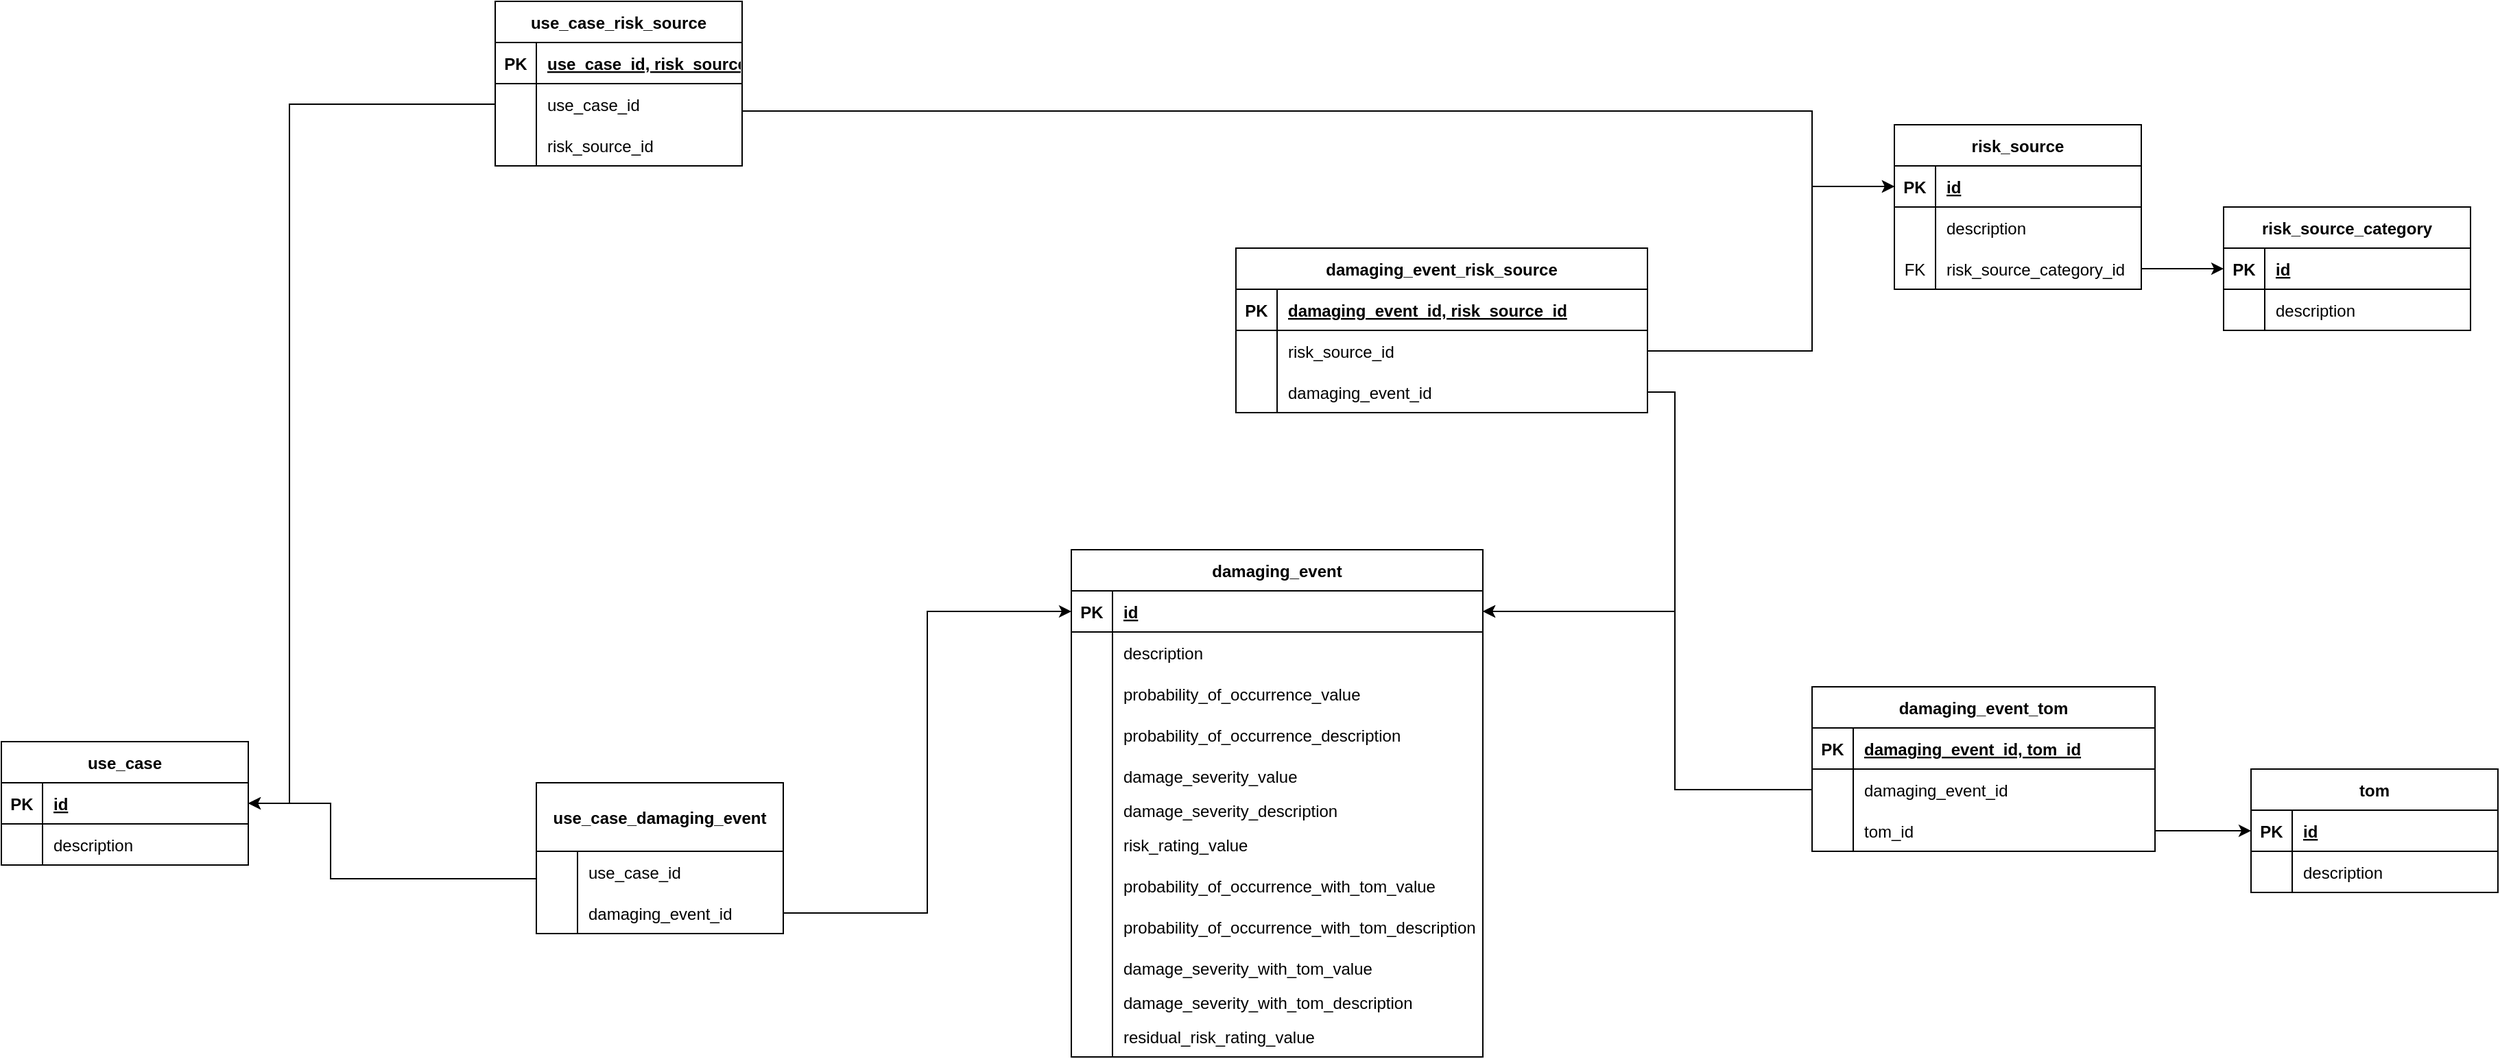 <mxfile version="20.7.4" type="device"><diagram id="23iRSUPoRavnBvh4doch" name="Page-1"><mxGraphModel dx="2074" dy="1124" grid="1" gridSize="10" guides="1" tooltips="1" connect="1" arrows="1" fold="1" page="1" pageScale="1" pageWidth="1654" pageHeight="1169" math="0" shadow="0"><root><mxCell id="0"/><mxCell id="1" parent="0"/><mxCell id="J4cOoq2kuvrJwFR5nwXc-1" value="risk_source_category" style="shape=table;startSize=30;container=1;collapsible=1;childLayout=tableLayout;fixedRows=1;rowLines=0;fontStyle=1;align=center;resizeLast=1;" parent="1" vertex="1"><mxGeometry x="1690" y="250" width="180" height="90" as="geometry"/></mxCell><mxCell id="J4cOoq2kuvrJwFR5nwXc-2" value="" style="shape=tableRow;horizontal=0;startSize=0;swimlaneHead=0;swimlaneBody=0;fillColor=none;collapsible=0;dropTarget=0;points=[[0,0.5],[1,0.5]];portConstraint=eastwest;top=0;left=0;right=0;bottom=1;" parent="J4cOoq2kuvrJwFR5nwXc-1" vertex="1"><mxGeometry y="30" width="180" height="30" as="geometry"/></mxCell><mxCell id="J4cOoq2kuvrJwFR5nwXc-3" value="PK" style="shape=partialRectangle;connectable=0;fillColor=none;top=0;left=0;bottom=0;right=0;fontStyle=1;overflow=hidden;" parent="J4cOoq2kuvrJwFR5nwXc-2" vertex="1"><mxGeometry width="30" height="30" as="geometry"><mxRectangle width="30" height="30" as="alternateBounds"/></mxGeometry></mxCell><mxCell id="J4cOoq2kuvrJwFR5nwXc-4" value="id" style="shape=partialRectangle;connectable=0;fillColor=none;top=0;left=0;bottom=0;right=0;align=left;spacingLeft=6;fontStyle=5;overflow=hidden;" parent="J4cOoq2kuvrJwFR5nwXc-2" vertex="1"><mxGeometry x="30" width="150" height="30" as="geometry"><mxRectangle width="150" height="30" as="alternateBounds"/></mxGeometry></mxCell><mxCell id="J4cOoq2kuvrJwFR5nwXc-5" value="" style="shape=tableRow;horizontal=0;startSize=0;swimlaneHead=0;swimlaneBody=0;fillColor=none;collapsible=0;dropTarget=0;points=[[0,0.5],[1,0.5]];portConstraint=eastwest;top=0;left=0;right=0;bottom=0;" parent="J4cOoq2kuvrJwFR5nwXc-1" vertex="1"><mxGeometry y="60" width="180" height="30" as="geometry"/></mxCell><mxCell id="J4cOoq2kuvrJwFR5nwXc-6" value="" style="shape=partialRectangle;connectable=0;fillColor=none;top=0;left=0;bottom=0;right=0;editable=1;overflow=hidden;" parent="J4cOoq2kuvrJwFR5nwXc-5" vertex="1"><mxGeometry width="30" height="30" as="geometry"><mxRectangle width="30" height="30" as="alternateBounds"/></mxGeometry></mxCell><mxCell id="J4cOoq2kuvrJwFR5nwXc-7" value="description" style="shape=partialRectangle;connectable=0;fillColor=none;top=0;left=0;bottom=0;right=0;align=left;spacingLeft=6;overflow=hidden;" parent="J4cOoq2kuvrJwFR5nwXc-5" vertex="1"><mxGeometry x="30" width="150" height="30" as="geometry"><mxRectangle width="150" height="30" as="alternateBounds"/></mxGeometry></mxCell><mxCell id="J4cOoq2kuvrJwFR5nwXc-14" value="risk_source" style="shape=table;startSize=30;container=1;collapsible=1;childLayout=tableLayout;fixedRows=1;rowLines=0;fontStyle=1;align=center;resizeLast=1;" parent="1" vertex="1"><mxGeometry x="1450" y="190" width="180" height="120" as="geometry"/></mxCell><mxCell id="J4cOoq2kuvrJwFR5nwXc-15" value="" style="shape=tableRow;horizontal=0;startSize=0;swimlaneHead=0;swimlaneBody=0;fillColor=none;collapsible=0;dropTarget=0;points=[[0,0.5],[1,0.5]];portConstraint=eastwest;top=0;left=0;right=0;bottom=1;" parent="J4cOoq2kuvrJwFR5nwXc-14" vertex="1"><mxGeometry y="30" width="180" height="30" as="geometry"/></mxCell><mxCell id="J4cOoq2kuvrJwFR5nwXc-16" value="PK" style="shape=partialRectangle;connectable=0;fillColor=none;top=0;left=0;bottom=0;right=0;fontStyle=1;overflow=hidden;" parent="J4cOoq2kuvrJwFR5nwXc-15" vertex="1"><mxGeometry width="30" height="30" as="geometry"><mxRectangle width="30" height="30" as="alternateBounds"/></mxGeometry></mxCell><mxCell id="J4cOoq2kuvrJwFR5nwXc-17" value="id" style="shape=partialRectangle;connectable=0;fillColor=none;top=0;left=0;bottom=0;right=0;align=left;spacingLeft=6;fontStyle=5;overflow=hidden;" parent="J4cOoq2kuvrJwFR5nwXc-15" vertex="1"><mxGeometry x="30" width="150" height="30" as="geometry"><mxRectangle width="150" height="30" as="alternateBounds"/></mxGeometry></mxCell><mxCell id="J4cOoq2kuvrJwFR5nwXc-18" value="" style="shape=tableRow;horizontal=0;startSize=0;swimlaneHead=0;swimlaneBody=0;fillColor=none;collapsible=0;dropTarget=0;points=[[0,0.5],[1,0.5]];portConstraint=eastwest;top=0;left=0;right=0;bottom=0;" parent="J4cOoq2kuvrJwFR5nwXc-14" vertex="1"><mxGeometry y="60" width="180" height="30" as="geometry"/></mxCell><mxCell id="J4cOoq2kuvrJwFR5nwXc-19" value="" style="shape=partialRectangle;connectable=0;fillColor=none;top=0;left=0;bottom=0;right=0;editable=1;overflow=hidden;" parent="J4cOoq2kuvrJwFR5nwXc-18" vertex="1"><mxGeometry width="30" height="30" as="geometry"><mxRectangle width="30" height="30" as="alternateBounds"/></mxGeometry></mxCell><mxCell id="J4cOoq2kuvrJwFR5nwXc-20" value="description" style="shape=partialRectangle;connectable=0;fillColor=none;top=0;left=0;bottom=0;right=0;align=left;spacingLeft=6;overflow=hidden;" parent="J4cOoq2kuvrJwFR5nwXc-18" vertex="1"><mxGeometry x="30" width="150" height="30" as="geometry"><mxRectangle width="150" height="30" as="alternateBounds"/></mxGeometry></mxCell><mxCell id="J4cOoq2kuvrJwFR5nwXc-21" value="" style="shape=tableRow;horizontal=0;startSize=0;swimlaneHead=0;swimlaneBody=0;fillColor=none;collapsible=0;dropTarget=0;points=[[0,0.5],[1,0.5]];portConstraint=eastwest;top=0;left=0;right=0;bottom=0;" parent="J4cOoq2kuvrJwFR5nwXc-14" vertex="1"><mxGeometry y="90" width="180" height="30" as="geometry"/></mxCell><mxCell id="J4cOoq2kuvrJwFR5nwXc-22" value="FK" style="shape=partialRectangle;connectable=0;fillColor=none;top=0;left=0;bottom=0;right=0;editable=1;overflow=hidden;" parent="J4cOoq2kuvrJwFR5nwXc-21" vertex="1"><mxGeometry width="30" height="30" as="geometry"><mxRectangle width="30" height="30" as="alternateBounds"/></mxGeometry></mxCell><mxCell id="J4cOoq2kuvrJwFR5nwXc-23" value="risk_source_category_id" style="shape=partialRectangle;connectable=0;fillColor=none;top=0;left=0;bottom=0;right=0;align=left;spacingLeft=6;overflow=hidden;" parent="J4cOoq2kuvrJwFR5nwXc-21" vertex="1"><mxGeometry x="30" width="150" height="30" as="geometry"><mxRectangle width="150" height="30" as="alternateBounds"/></mxGeometry></mxCell><mxCell id="J4cOoq2kuvrJwFR5nwXc-27" style="edgeStyle=orthogonalEdgeStyle;rounded=0;orthogonalLoop=1;jettySize=auto;html=1;exitX=1;exitY=0.5;exitDx=0;exitDy=0;entryX=0;entryY=0.5;entryDx=0;entryDy=0;" parent="1" source="J4cOoq2kuvrJwFR5nwXc-21" target="J4cOoq2kuvrJwFR5nwXc-1" edge="1"><mxGeometry relative="1" as="geometry"/></mxCell><mxCell id="J4cOoq2kuvrJwFR5nwXc-28" value="damaging_event" style="shape=table;startSize=30;container=1;collapsible=1;childLayout=tableLayout;fixedRows=1;rowLines=0;fontStyle=1;align=center;resizeLast=1;" parent="1" vertex="1"><mxGeometry x="850" y="500" width="300" height="370" as="geometry"/></mxCell><mxCell id="J4cOoq2kuvrJwFR5nwXc-29" value="" style="shape=tableRow;horizontal=0;startSize=0;swimlaneHead=0;swimlaneBody=0;fillColor=none;collapsible=0;dropTarget=0;points=[[0,0.5],[1,0.5]];portConstraint=eastwest;top=0;left=0;right=0;bottom=1;" parent="J4cOoq2kuvrJwFR5nwXc-28" vertex="1"><mxGeometry y="30" width="300" height="30" as="geometry"/></mxCell><mxCell id="J4cOoq2kuvrJwFR5nwXc-30" value="PK" style="shape=partialRectangle;connectable=0;fillColor=none;top=0;left=0;bottom=0;right=0;fontStyle=1;overflow=hidden;" parent="J4cOoq2kuvrJwFR5nwXc-29" vertex="1"><mxGeometry width="30" height="30" as="geometry"><mxRectangle width="30" height="30" as="alternateBounds"/></mxGeometry></mxCell><mxCell id="J4cOoq2kuvrJwFR5nwXc-31" value="id" style="shape=partialRectangle;connectable=0;fillColor=none;top=0;left=0;bottom=0;right=0;align=left;spacingLeft=6;fontStyle=5;overflow=hidden;" parent="J4cOoq2kuvrJwFR5nwXc-29" vertex="1"><mxGeometry x="30" width="270" height="30" as="geometry"><mxRectangle width="270" height="30" as="alternateBounds"/></mxGeometry></mxCell><mxCell id="J4cOoq2kuvrJwFR5nwXc-32" value="" style="shape=tableRow;horizontal=0;startSize=0;swimlaneHead=0;swimlaneBody=0;fillColor=none;collapsible=0;dropTarget=0;points=[[0,0.5],[1,0.5]];portConstraint=eastwest;top=0;left=0;right=0;bottom=0;" parent="J4cOoq2kuvrJwFR5nwXc-28" vertex="1"><mxGeometry y="60" width="300" height="30" as="geometry"/></mxCell><mxCell id="J4cOoq2kuvrJwFR5nwXc-33" value="" style="shape=partialRectangle;connectable=0;fillColor=none;top=0;left=0;bottom=0;right=0;editable=1;overflow=hidden;" parent="J4cOoq2kuvrJwFR5nwXc-32" vertex="1"><mxGeometry width="30" height="30" as="geometry"><mxRectangle width="30" height="30" as="alternateBounds"/></mxGeometry></mxCell><mxCell id="J4cOoq2kuvrJwFR5nwXc-34" value="description" style="shape=partialRectangle;connectable=0;fillColor=none;top=0;left=0;bottom=0;right=0;align=left;spacingLeft=6;overflow=hidden;" parent="J4cOoq2kuvrJwFR5nwXc-32" vertex="1"><mxGeometry x="30" width="270" height="30" as="geometry"><mxRectangle width="270" height="30" as="alternateBounds"/></mxGeometry></mxCell><mxCell id="J4cOoq2kuvrJwFR5nwXc-35" value="" style="shape=tableRow;horizontal=0;startSize=0;swimlaneHead=0;swimlaneBody=0;fillColor=none;collapsible=0;dropTarget=0;points=[[0,0.5],[1,0.5]];portConstraint=eastwest;top=0;left=0;right=0;bottom=0;" parent="J4cOoq2kuvrJwFR5nwXc-28" vertex="1"><mxGeometry y="90" width="300" height="30" as="geometry"/></mxCell><mxCell id="J4cOoq2kuvrJwFR5nwXc-36" value="" style="shape=partialRectangle;connectable=0;fillColor=none;top=0;left=0;bottom=0;right=0;editable=1;overflow=hidden;" parent="J4cOoq2kuvrJwFR5nwXc-35" vertex="1"><mxGeometry width="30" height="30" as="geometry"><mxRectangle width="30" height="30" as="alternateBounds"/></mxGeometry></mxCell><mxCell id="J4cOoq2kuvrJwFR5nwXc-37" value="probability_of_occurrence_value" style="shape=partialRectangle;connectable=0;fillColor=none;top=0;left=0;bottom=0;right=0;align=left;spacingLeft=6;overflow=hidden;" parent="J4cOoq2kuvrJwFR5nwXc-35" vertex="1"><mxGeometry x="30" width="270" height="30" as="geometry"><mxRectangle width="270" height="30" as="alternateBounds"/></mxGeometry></mxCell><mxCell id="J4cOoq2kuvrJwFR5nwXc-38" value="" style="shape=tableRow;horizontal=0;startSize=0;swimlaneHead=0;swimlaneBody=0;fillColor=none;collapsible=0;dropTarget=0;points=[[0,0.5],[1,0.5]];portConstraint=eastwest;top=0;left=0;right=0;bottom=0;" parent="J4cOoq2kuvrJwFR5nwXc-28" vertex="1"><mxGeometry y="120" width="300" height="30" as="geometry"/></mxCell><mxCell id="J4cOoq2kuvrJwFR5nwXc-39" value="" style="shape=partialRectangle;connectable=0;fillColor=none;top=0;left=0;bottom=0;right=0;editable=1;overflow=hidden;" parent="J4cOoq2kuvrJwFR5nwXc-38" vertex="1"><mxGeometry width="30" height="30" as="geometry"><mxRectangle width="30" height="30" as="alternateBounds"/></mxGeometry></mxCell><mxCell id="J4cOoq2kuvrJwFR5nwXc-40" value="probability_of_occurrence_description" style="shape=partialRectangle;connectable=0;fillColor=none;top=0;left=0;bottom=0;right=0;align=left;spacingLeft=6;overflow=hidden;" parent="J4cOoq2kuvrJwFR5nwXc-38" vertex="1"><mxGeometry x="30" width="270" height="30" as="geometry"><mxRectangle width="270" height="30" as="alternateBounds"/></mxGeometry></mxCell><mxCell id="J4cOoq2kuvrJwFR5nwXc-41" value="" style="shape=tableRow;horizontal=0;startSize=0;swimlaneHead=0;swimlaneBody=0;fillColor=none;collapsible=0;dropTarget=0;points=[[0,0.5],[1,0.5]];portConstraint=eastwest;top=0;left=0;right=0;bottom=0;" parent="J4cOoq2kuvrJwFR5nwXc-28" vertex="1"><mxGeometry y="150" width="300" height="30" as="geometry"/></mxCell><mxCell id="J4cOoq2kuvrJwFR5nwXc-42" value="" style="shape=partialRectangle;connectable=0;fillColor=none;top=0;left=0;bottom=0;right=0;editable=1;overflow=hidden;" parent="J4cOoq2kuvrJwFR5nwXc-41" vertex="1"><mxGeometry width="30" height="30" as="geometry"><mxRectangle width="30" height="30" as="alternateBounds"/></mxGeometry></mxCell><mxCell id="J4cOoq2kuvrJwFR5nwXc-43" value="damage_severity_value" style="shape=partialRectangle;connectable=0;fillColor=none;top=0;left=0;bottom=0;right=0;align=left;spacingLeft=6;overflow=hidden;" parent="J4cOoq2kuvrJwFR5nwXc-41" vertex="1"><mxGeometry x="30" width="270" height="30" as="geometry"><mxRectangle width="270" height="30" as="alternateBounds"/></mxGeometry></mxCell><mxCell id="J4cOoq2kuvrJwFR5nwXc-44" value="" style="shape=tableRow;horizontal=0;startSize=0;swimlaneHead=0;swimlaneBody=0;fillColor=none;collapsible=0;dropTarget=0;points=[[0,0.5],[1,0.5]];portConstraint=eastwest;top=0;left=0;right=0;bottom=0;" parent="J4cOoq2kuvrJwFR5nwXc-28" vertex="1"><mxGeometry y="180" width="300" height="20" as="geometry"/></mxCell><mxCell id="J4cOoq2kuvrJwFR5nwXc-45" value="" style="shape=partialRectangle;connectable=0;fillColor=none;top=0;left=0;bottom=0;right=0;editable=1;overflow=hidden;" parent="J4cOoq2kuvrJwFR5nwXc-44" vertex="1"><mxGeometry width="30" height="20" as="geometry"><mxRectangle width="30" height="20" as="alternateBounds"/></mxGeometry></mxCell><mxCell id="J4cOoq2kuvrJwFR5nwXc-46" value="damage_severity_description" style="shape=partialRectangle;connectable=0;fillColor=none;top=0;left=0;bottom=0;right=0;align=left;spacingLeft=6;overflow=hidden;" parent="J4cOoq2kuvrJwFR5nwXc-44" vertex="1"><mxGeometry x="30" width="270" height="20" as="geometry"><mxRectangle width="270" height="20" as="alternateBounds"/></mxGeometry></mxCell><mxCell id="J4cOoq2kuvrJwFR5nwXc-47" value="" style="shape=tableRow;horizontal=0;startSize=0;swimlaneHead=0;swimlaneBody=0;fillColor=none;collapsible=0;dropTarget=0;points=[[0,0.5],[1,0.5]];portConstraint=eastwest;top=0;left=0;right=0;bottom=0;" parent="J4cOoq2kuvrJwFR5nwXc-28" vertex="1"><mxGeometry y="200" width="300" height="30" as="geometry"/></mxCell><mxCell id="J4cOoq2kuvrJwFR5nwXc-48" value="" style="shape=partialRectangle;connectable=0;fillColor=none;top=0;left=0;bottom=0;right=0;editable=1;overflow=hidden;" parent="J4cOoq2kuvrJwFR5nwXc-47" vertex="1"><mxGeometry width="30" height="30" as="geometry"><mxRectangle width="30" height="30" as="alternateBounds"/></mxGeometry></mxCell><mxCell id="J4cOoq2kuvrJwFR5nwXc-49" value="risk_rating_value" style="shape=partialRectangle;connectable=0;fillColor=none;top=0;left=0;bottom=0;right=0;align=left;spacingLeft=6;overflow=hidden;" parent="J4cOoq2kuvrJwFR5nwXc-47" vertex="1"><mxGeometry x="30" width="270" height="30" as="geometry"><mxRectangle width="270" height="30" as="alternateBounds"/></mxGeometry></mxCell><mxCell id="J4cOoq2kuvrJwFR5nwXc-50" value="" style="shape=tableRow;horizontal=0;startSize=0;swimlaneHead=0;swimlaneBody=0;fillColor=none;collapsible=0;dropTarget=0;points=[[0,0.5],[1,0.5]];portConstraint=eastwest;top=0;left=0;right=0;bottom=0;" parent="J4cOoq2kuvrJwFR5nwXc-28" vertex="1"><mxGeometry y="230" width="300" height="30" as="geometry"/></mxCell><mxCell id="J4cOoq2kuvrJwFR5nwXc-51" value="" style="shape=partialRectangle;connectable=0;fillColor=none;top=0;left=0;bottom=0;right=0;editable=1;overflow=hidden;" parent="J4cOoq2kuvrJwFR5nwXc-50" vertex="1"><mxGeometry width="30" height="30" as="geometry"><mxRectangle width="30" height="30" as="alternateBounds"/></mxGeometry></mxCell><mxCell id="J4cOoq2kuvrJwFR5nwXc-52" value="probability_of_occurrence_with_tom_value" style="shape=partialRectangle;connectable=0;fillColor=none;top=0;left=0;bottom=0;right=0;align=left;spacingLeft=6;overflow=hidden;" parent="J4cOoq2kuvrJwFR5nwXc-50" vertex="1"><mxGeometry x="30" width="270" height="30" as="geometry"><mxRectangle width="270" height="30" as="alternateBounds"/></mxGeometry></mxCell><mxCell id="J4cOoq2kuvrJwFR5nwXc-53" value="" style="shape=tableRow;horizontal=0;startSize=0;swimlaneHead=0;swimlaneBody=0;fillColor=none;collapsible=0;dropTarget=0;points=[[0,0.5],[1,0.5]];portConstraint=eastwest;top=0;left=0;right=0;bottom=0;" parent="J4cOoq2kuvrJwFR5nwXc-28" vertex="1"><mxGeometry y="260" width="300" height="30" as="geometry"/></mxCell><mxCell id="J4cOoq2kuvrJwFR5nwXc-54" value="" style="shape=partialRectangle;connectable=0;fillColor=none;top=0;left=0;bottom=0;right=0;editable=1;overflow=hidden;" parent="J4cOoq2kuvrJwFR5nwXc-53" vertex="1"><mxGeometry width="30" height="30" as="geometry"><mxRectangle width="30" height="30" as="alternateBounds"/></mxGeometry></mxCell><mxCell id="J4cOoq2kuvrJwFR5nwXc-55" value="probability_of_occurrence_with_tom_description" style="shape=partialRectangle;connectable=0;fillColor=none;top=0;left=0;bottom=0;right=0;align=left;spacingLeft=6;overflow=hidden;" parent="J4cOoq2kuvrJwFR5nwXc-53" vertex="1"><mxGeometry x="30" width="270" height="30" as="geometry"><mxRectangle width="270" height="30" as="alternateBounds"/></mxGeometry></mxCell><mxCell id="J4cOoq2kuvrJwFR5nwXc-56" value="" style="shape=tableRow;horizontal=0;startSize=0;swimlaneHead=0;swimlaneBody=0;fillColor=none;collapsible=0;dropTarget=0;points=[[0,0.5],[1,0.5]];portConstraint=eastwest;top=0;left=0;right=0;bottom=0;" parent="J4cOoq2kuvrJwFR5nwXc-28" vertex="1"><mxGeometry y="290" width="300" height="30" as="geometry"/></mxCell><mxCell id="J4cOoq2kuvrJwFR5nwXc-57" value="" style="shape=partialRectangle;connectable=0;fillColor=none;top=0;left=0;bottom=0;right=0;editable=1;overflow=hidden;" parent="J4cOoq2kuvrJwFR5nwXc-56" vertex="1"><mxGeometry width="30" height="30" as="geometry"><mxRectangle width="30" height="30" as="alternateBounds"/></mxGeometry></mxCell><mxCell id="J4cOoq2kuvrJwFR5nwXc-58" value="damage_severity_with_tom_value" style="shape=partialRectangle;connectable=0;fillColor=none;top=0;left=0;bottom=0;right=0;align=left;spacingLeft=6;overflow=hidden;" parent="J4cOoq2kuvrJwFR5nwXc-56" vertex="1"><mxGeometry x="30" width="270" height="30" as="geometry"><mxRectangle width="270" height="30" as="alternateBounds"/></mxGeometry></mxCell><mxCell id="J4cOoq2kuvrJwFR5nwXc-59" value="" style="shape=tableRow;horizontal=0;startSize=0;swimlaneHead=0;swimlaneBody=0;fillColor=none;collapsible=0;dropTarget=0;points=[[0,0.5],[1,0.5]];portConstraint=eastwest;top=0;left=0;right=0;bottom=0;" parent="J4cOoq2kuvrJwFR5nwXc-28" vertex="1"><mxGeometry y="320" width="300" height="20" as="geometry"/></mxCell><mxCell id="J4cOoq2kuvrJwFR5nwXc-60" value="" style="shape=partialRectangle;connectable=0;fillColor=none;top=0;left=0;bottom=0;right=0;editable=1;overflow=hidden;" parent="J4cOoq2kuvrJwFR5nwXc-59" vertex="1"><mxGeometry width="30" height="20" as="geometry"><mxRectangle width="30" height="20" as="alternateBounds"/></mxGeometry></mxCell><mxCell id="J4cOoq2kuvrJwFR5nwXc-61" value="damage_severity_with_tom_description" style="shape=partialRectangle;connectable=0;fillColor=none;top=0;left=0;bottom=0;right=0;align=left;spacingLeft=6;overflow=hidden;" parent="J4cOoq2kuvrJwFR5nwXc-59" vertex="1"><mxGeometry x="30" width="270" height="20" as="geometry"><mxRectangle width="270" height="20" as="alternateBounds"/></mxGeometry></mxCell><mxCell id="J4cOoq2kuvrJwFR5nwXc-62" value="" style="shape=tableRow;horizontal=0;startSize=0;swimlaneHead=0;swimlaneBody=0;fillColor=none;collapsible=0;dropTarget=0;points=[[0,0.5],[1,0.5]];portConstraint=eastwest;top=0;left=0;right=0;bottom=0;" parent="J4cOoq2kuvrJwFR5nwXc-28" vertex="1"><mxGeometry y="340" width="300" height="30" as="geometry"/></mxCell><mxCell id="J4cOoq2kuvrJwFR5nwXc-63" value="" style="shape=partialRectangle;connectable=0;fillColor=none;top=0;left=0;bottom=0;right=0;editable=1;overflow=hidden;" parent="J4cOoq2kuvrJwFR5nwXc-62" vertex="1"><mxGeometry width="30" height="30" as="geometry"><mxRectangle width="30" height="30" as="alternateBounds"/></mxGeometry></mxCell><mxCell id="J4cOoq2kuvrJwFR5nwXc-64" value="residual_risk_rating_value" style="shape=partialRectangle;connectable=0;fillColor=none;top=0;left=0;bottom=0;right=0;align=left;spacingLeft=6;overflow=hidden;" parent="J4cOoq2kuvrJwFR5nwXc-62" vertex="1"><mxGeometry x="30" width="270" height="30" as="geometry"><mxRectangle width="270" height="30" as="alternateBounds"/></mxGeometry></mxCell><mxCell id="J4cOoq2kuvrJwFR5nwXc-68" value="tom" style="shape=table;startSize=30;container=1;collapsible=1;childLayout=tableLayout;fixedRows=1;rowLines=0;fontStyle=1;align=center;resizeLast=1;" parent="1" vertex="1"><mxGeometry x="1710" y="660" width="180" height="90" as="geometry"/></mxCell><mxCell id="J4cOoq2kuvrJwFR5nwXc-69" value="" style="shape=tableRow;horizontal=0;startSize=0;swimlaneHead=0;swimlaneBody=0;fillColor=none;collapsible=0;dropTarget=0;points=[[0,0.5],[1,0.5]];portConstraint=eastwest;top=0;left=0;right=0;bottom=1;" parent="J4cOoq2kuvrJwFR5nwXc-68" vertex="1"><mxGeometry y="30" width="180" height="30" as="geometry"/></mxCell><mxCell id="J4cOoq2kuvrJwFR5nwXc-70" value="PK" style="shape=partialRectangle;connectable=0;fillColor=none;top=0;left=0;bottom=0;right=0;fontStyle=1;overflow=hidden;" parent="J4cOoq2kuvrJwFR5nwXc-69" vertex="1"><mxGeometry width="30" height="30" as="geometry"><mxRectangle width="30" height="30" as="alternateBounds"/></mxGeometry></mxCell><mxCell id="J4cOoq2kuvrJwFR5nwXc-71" value="id" style="shape=partialRectangle;connectable=0;fillColor=none;top=0;left=0;bottom=0;right=0;align=left;spacingLeft=6;fontStyle=5;overflow=hidden;" parent="J4cOoq2kuvrJwFR5nwXc-69" vertex="1"><mxGeometry x="30" width="150" height="30" as="geometry"><mxRectangle width="150" height="30" as="alternateBounds"/></mxGeometry></mxCell><mxCell id="J4cOoq2kuvrJwFR5nwXc-72" value="" style="shape=tableRow;horizontal=0;startSize=0;swimlaneHead=0;swimlaneBody=0;fillColor=none;collapsible=0;dropTarget=0;points=[[0,0.5],[1,0.5]];portConstraint=eastwest;top=0;left=0;right=0;bottom=0;" parent="J4cOoq2kuvrJwFR5nwXc-68" vertex="1"><mxGeometry y="60" width="180" height="30" as="geometry"/></mxCell><mxCell id="J4cOoq2kuvrJwFR5nwXc-73" value="" style="shape=partialRectangle;connectable=0;fillColor=none;top=0;left=0;bottom=0;right=0;editable=1;overflow=hidden;" parent="J4cOoq2kuvrJwFR5nwXc-72" vertex="1"><mxGeometry width="30" height="30" as="geometry"><mxRectangle width="30" height="30" as="alternateBounds"/></mxGeometry></mxCell><mxCell id="J4cOoq2kuvrJwFR5nwXc-74" value="description" style="shape=partialRectangle;connectable=0;fillColor=none;top=0;left=0;bottom=0;right=0;align=left;spacingLeft=6;overflow=hidden;" parent="J4cOoq2kuvrJwFR5nwXc-72" vertex="1"><mxGeometry x="30" width="150" height="30" as="geometry"><mxRectangle width="150" height="30" as="alternateBounds"/></mxGeometry></mxCell><mxCell id="J4cOoq2kuvrJwFR5nwXc-81" value="damaging_event_tom" style="shape=table;startSize=30;container=1;collapsible=1;childLayout=tableLayout;fixedRows=1;rowLines=0;fontStyle=1;align=center;resizeLast=1;" parent="1" vertex="1"><mxGeometry x="1390" y="600" width="250" height="120" as="geometry"/></mxCell><mxCell id="J4cOoq2kuvrJwFR5nwXc-82" value="" style="shape=tableRow;horizontal=0;startSize=0;swimlaneHead=0;swimlaneBody=0;fillColor=none;collapsible=0;dropTarget=0;points=[[0,0.5],[1,0.5]];portConstraint=eastwest;top=0;left=0;right=0;bottom=1;" parent="J4cOoq2kuvrJwFR5nwXc-81" vertex="1"><mxGeometry y="30" width="250" height="30" as="geometry"/></mxCell><mxCell id="J4cOoq2kuvrJwFR5nwXc-83" value="PK" style="shape=partialRectangle;connectable=0;fillColor=none;top=0;left=0;bottom=0;right=0;fontStyle=1;overflow=hidden;" parent="J4cOoq2kuvrJwFR5nwXc-82" vertex="1"><mxGeometry width="30" height="30" as="geometry"><mxRectangle width="30" height="30" as="alternateBounds"/></mxGeometry></mxCell><mxCell id="J4cOoq2kuvrJwFR5nwXc-84" value="damaging_event_id, tom_id" style="shape=partialRectangle;connectable=0;fillColor=none;top=0;left=0;bottom=0;right=0;align=left;spacingLeft=6;fontStyle=5;overflow=hidden;" parent="J4cOoq2kuvrJwFR5nwXc-82" vertex="1"><mxGeometry x="30" width="220" height="30" as="geometry"><mxRectangle width="220" height="30" as="alternateBounds"/></mxGeometry></mxCell><mxCell id="J4cOoq2kuvrJwFR5nwXc-85" value="" style="shape=tableRow;horizontal=0;startSize=0;swimlaneHead=0;swimlaneBody=0;fillColor=none;collapsible=0;dropTarget=0;points=[[0,0.5],[1,0.5]];portConstraint=eastwest;top=0;left=0;right=0;bottom=0;" parent="J4cOoq2kuvrJwFR5nwXc-81" vertex="1"><mxGeometry y="60" width="250" height="30" as="geometry"/></mxCell><mxCell id="J4cOoq2kuvrJwFR5nwXc-86" value="" style="shape=partialRectangle;connectable=0;fillColor=none;top=0;left=0;bottom=0;right=0;editable=1;overflow=hidden;" parent="J4cOoq2kuvrJwFR5nwXc-85" vertex="1"><mxGeometry width="30" height="30" as="geometry"><mxRectangle width="30" height="30" as="alternateBounds"/></mxGeometry></mxCell><mxCell id="J4cOoq2kuvrJwFR5nwXc-87" value="damaging_event_id" style="shape=partialRectangle;connectable=0;fillColor=none;top=0;left=0;bottom=0;right=0;align=left;spacingLeft=6;overflow=hidden;" parent="J4cOoq2kuvrJwFR5nwXc-85" vertex="1"><mxGeometry x="30" width="220" height="30" as="geometry"><mxRectangle width="220" height="30" as="alternateBounds"/></mxGeometry></mxCell><mxCell id="J4cOoq2kuvrJwFR5nwXc-88" value="" style="shape=tableRow;horizontal=0;startSize=0;swimlaneHead=0;swimlaneBody=0;fillColor=none;collapsible=0;dropTarget=0;points=[[0,0.5],[1,0.5]];portConstraint=eastwest;top=0;left=0;right=0;bottom=0;" parent="J4cOoq2kuvrJwFR5nwXc-81" vertex="1"><mxGeometry y="90" width="250" height="30" as="geometry"/></mxCell><mxCell id="J4cOoq2kuvrJwFR5nwXc-89" value="" style="shape=partialRectangle;connectable=0;fillColor=none;top=0;left=0;bottom=0;right=0;editable=1;overflow=hidden;" parent="J4cOoq2kuvrJwFR5nwXc-88" vertex="1"><mxGeometry width="30" height="30" as="geometry"><mxRectangle width="30" height="30" as="alternateBounds"/></mxGeometry></mxCell><mxCell id="J4cOoq2kuvrJwFR5nwXc-90" value="tom_id" style="shape=partialRectangle;connectable=0;fillColor=none;top=0;left=0;bottom=0;right=0;align=left;spacingLeft=6;overflow=hidden;" parent="J4cOoq2kuvrJwFR5nwXc-88" vertex="1"><mxGeometry x="30" width="220" height="30" as="geometry"><mxRectangle width="220" height="30" as="alternateBounds"/></mxGeometry></mxCell><mxCell id="J4cOoq2kuvrJwFR5nwXc-94" style="edgeStyle=orthogonalEdgeStyle;rounded=0;orthogonalLoop=1;jettySize=auto;html=1;exitX=0;exitY=0.5;exitDx=0;exitDy=0;entryX=1;entryY=0.5;entryDx=0;entryDy=0;" parent="1" source="J4cOoq2kuvrJwFR5nwXc-85" target="J4cOoq2kuvrJwFR5nwXc-29" edge="1"><mxGeometry relative="1" as="geometry"><Array as="points"><mxPoint x="1290" y="675"/><mxPoint x="1290" y="545"/></Array></mxGeometry></mxCell><mxCell id="J4cOoq2kuvrJwFR5nwXc-95" style="edgeStyle=orthogonalEdgeStyle;rounded=0;orthogonalLoop=1;jettySize=auto;html=1;exitX=1;exitY=0.5;exitDx=0;exitDy=0;entryX=0;entryY=0.5;entryDx=0;entryDy=0;" parent="1" source="J4cOoq2kuvrJwFR5nwXc-88" target="J4cOoq2kuvrJwFR5nwXc-69" edge="1"><mxGeometry relative="1" as="geometry"/></mxCell><mxCell id="J4cOoq2kuvrJwFR5nwXc-96" value="damaging_event_risk_source" style="shape=table;startSize=30;container=1;collapsible=1;childLayout=tableLayout;fixedRows=1;rowLines=0;fontStyle=1;align=center;resizeLast=1;" parent="1" vertex="1"><mxGeometry x="970" y="280" width="300" height="120" as="geometry"/></mxCell><mxCell id="J4cOoq2kuvrJwFR5nwXc-97" value="" style="shape=tableRow;horizontal=0;startSize=0;swimlaneHead=0;swimlaneBody=0;fillColor=none;collapsible=0;dropTarget=0;points=[[0,0.5],[1,0.5]];portConstraint=eastwest;top=0;left=0;right=0;bottom=1;" parent="J4cOoq2kuvrJwFR5nwXc-96" vertex="1"><mxGeometry y="30" width="300" height="30" as="geometry"/></mxCell><mxCell id="J4cOoq2kuvrJwFR5nwXc-98" value="PK" style="shape=partialRectangle;connectable=0;fillColor=none;top=0;left=0;bottom=0;right=0;fontStyle=1;overflow=hidden;" parent="J4cOoq2kuvrJwFR5nwXc-97" vertex="1"><mxGeometry width="30" height="30" as="geometry"><mxRectangle width="30" height="30" as="alternateBounds"/></mxGeometry></mxCell><mxCell id="J4cOoq2kuvrJwFR5nwXc-99" value="damaging_event_id, risk_source_id" style="shape=partialRectangle;connectable=0;fillColor=none;top=0;left=0;bottom=0;right=0;align=left;spacingLeft=6;fontStyle=5;overflow=hidden;" parent="J4cOoq2kuvrJwFR5nwXc-97" vertex="1"><mxGeometry x="30" width="270" height="30" as="geometry"><mxRectangle width="270" height="30" as="alternateBounds"/></mxGeometry></mxCell><mxCell id="J4cOoq2kuvrJwFR5nwXc-100" value="" style="shape=tableRow;horizontal=0;startSize=0;swimlaneHead=0;swimlaneBody=0;fillColor=none;collapsible=0;dropTarget=0;points=[[0,0.5],[1,0.5]];portConstraint=eastwest;top=0;left=0;right=0;bottom=0;" parent="J4cOoq2kuvrJwFR5nwXc-96" vertex="1"><mxGeometry y="60" width="300" height="30" as="geometry"/></mxCell><mxCell id="J4cOoq2kuvrJwFR5nwXc-101" value="" style="shape=partialRectangle;connectable=0;fillColor=none;top=0;left=0;bottom=0;right=0;editable=1;overflow=hidden;" parent="J4cOoq2kuvrJwFR5nwXc-100" vertex="1"><mxGeometry width="30" height="30" as="geometry"><mxRectangle width="30" height="30" as="alternateBounds"/></mxGeometry></mxCell><mxCell id="J4cOoq2kuvrJwFR5nwXc-102" value="risk_source_id" style="shape=partialRectangle;connectable=0;fillColor=none;top=0;left=0;bottom=0;right=0;align=left;spacingLeft=6;overflow=hidden;" parent="J4cOoq2kuvrJwFR5nwXc-100" vertex="1"><mxGeometry x="30" width="270" height="30" as="geometry"><mxRectangle width="270" height="30" as="alternateBounds"/></mxGeometry></mxCell><mxCell id="J4cOoq2kuvrJwFR5nwXc-103" value="" style="shape=tableRow;horizontal=0;startSize=0;swimlaneHead=0;swimlaneBody=0;fillColor=none;collapsible=0;dropTarget=0;points=[[0,0.5],[1,0.5]];portConstraint=eastwest;top=0;left=0;right=0;bottom=0;" parent="J4cOoq2kuvrJwFR5nwXc-96" vertex="1"><mxGeometry y="90" width="300" height="30" as="geometry"/></mxCell><mxCell id="J4cOoq2kuvrJwFR5nwXc-104" value="" style="shape=partialRectangle;connectable=0;fillColor=none;top=0;left=0;bottom=0;right=0;editable=1;overflow=hidden;" parent="J4cOoq2kuvrJwFR5nwXc-103" vertex="1"><mxGeometry width="30" height="30" as="geometry"><mxRectangle width="30" height="30" as="alternateBounds"/></mxGeometry></mxCell><mxCell id="J4cOoq2kuvrJwFR5nwXc-105" value="damaging_event_id" style="shape=partialRectangle;connectable=0;fillColor=none;top=0;left=0;bottom=0;right=0;align=left;spacingLeft=6;overflow=hidden;" parent="J4cOoq2kuvrJwFR5nwXc-103" vertex="1"><mxGeometry x="30" width="270" height="30" as="geometry"><mxRectangle width="270" height="30" as="alternateBounds"/></mxGeometry></mxCell><mxCell id="J4cOoq2kuvrJwFR5nwXc-109" style="edgeStyle=orthogonalEdgeStyle;rounded=0;orthogonalLoop=1;jettySize=auto;html=1;exitX=1;exitY=0.5;exitDx=0;exitDy=0;entryX=0;entryY=0.5;entryDx=0;entryDy=0;" parent="1" source="J4cOoq2kuvrJwFR5nwXc-100" target="J4cOoq2kuvrJwFR5nwXc-15" edge="1"><mxGeometry relative="1" as="geometry"><Array as="points"><mxPoint x="1390" y="355"/><mxPoint x="1390" y="235"/></Array></mxGeometry></mxCell><mxCell id="J4cOoq2kuvrJwFR5nwXc-110" style="edgeStyle=orthogonalEdgeStyle;rounded=0;orthogonalLoop=1;jettySize=auto;html=1;exitX=1;exitY=0.5;exitDx=0;exitDy=0;entryX=1;entryY=0.5;entryDx=0;entryDy=0;" parent="1" source="J4cOoq2kuvrJwFR5nwXc-103" target="J4cOoq2kuvrJwFR5nwXc-29" edge="1"><mxGeometry relative="1" as="geometry"><Array as="points"><mxPoint x="1290" y="385"/><mxPoint x="1290" y="545"/></Array></mxGeometry></mxCell><mxCell id="J4cOoq2kuvrJwFR5nwXc-111" value="use_case_risk_source" style="shape=table;startSize=30;container=1;collapsible=1;childLayout=tableLayout;fixedRows=1;rowLines=0;fontStyle=1;align=center;resizeLast=1;" parent="1" vertex="1"><mxGeometry x="430" y="100" width="180" height="120" as="geometry"/></mxCell><mxCell id="J4cOoq2kuvrJwFR5nwXc-112" value="" style="shape=tableRow;horizontal=0;startSize=0;swimlaneHead=0;swimlaneBody=0;fillColor=none;collapsible=0;dropTarget=0;points=[[0,0.5],[1,0.5]];portConstraint=eastwest;top=0;left=0;right=0;bottom=1;" parent="J4cOoq2kuvrJwFR5nwXc-111" vertex="1"><mxGeometry y="30" width="180" height="30" as="geometry"/></mxCell><mxCell id="J4cOoq2kuvrJwFR5nwXc-113" value="PK" style="shape=partialRectangle;connectable=0;fillColor=none;top=0;left=0;bottom=0;right=0;fontStyle=1;overflow=hidden;" parent="J4cOoq2kuvrJwFR5nwXc-112" vertex="1"><mxGeometry width="30" height="30" as="geometry"><mxRectangle width="30" height="30" as="alternateBounds"/></mxGeometry></mxCell><mxCell id="J4cOoq2kuvrJwFR5nwXc-114" value="use_case_id, risk_source_id" style="shape=partialRectangle;connectable=0;fillColor=none;top=0;left=0;bottom=0;right=0;align=left;spacingLeft=6;fontStyle=5;overflow=hidden;" parent="J4cOoq2kuvrJwFR5nwXc-112" vertex="1"><mxGeometry x="30" width="150" height="30" as="geometry"><mxRectangle width="150" height="30" as="alternateBounds"/></mxGeometry></mxCell><mxCell id="J4cOoq2kuvrJwFR5nwXc-115" value="" style="shape=tableRow;horizontal=0;startSize=0;swimlaneHead=0;swimlaneBody=0;fillColor=none;collapsible=0;dropTarget=0;points=[[0,0.5],[1,0.5]];portConstraint=eastwest;top=0;left=0;right=0;bottom=0;" parent="J4cOoq2kuvrJwFR5nwXc-111" vertex="1"><mxGeometry y="60" width="180" height="30" as="geometry"/></mxCell><mxCell id="J4cOoq2kuvrJwFR5nwXc-116" value="" style="shape=partialRectangle;connectable=0;fillColor=none;top=0;left=0;bottom=0;right=0;editable=1;overflow=hidden;" parent="J4cOoq2kuvrJwFR5nwXc-115" vertex="1"><mxGeometry width="30" height="30" as="geometry"><mxRectangle width="30" height="30" as="alternateBounds"/></mxGeometry></mxCell><mxCell id="J4cOoq2kuvrJwFR5nwXc-117" value="use_case_id" style="shape=partialRectangle;connectable=0;fillColor=none;top=0;left=0;bottom=0;right=0;align=left;spacingLeft=6;overflow=hidden;" parent="J4cOoq2kuvrJwFR5nwXc-115" vertex="1"><mxGeometry x="30" width="150" height="30" as="geometry"><mxRectangle width="150" height="30" as="alternateBounds"/></mxGeometry></mxCell><mxCell id="J4cOoq2kuvrJwFR5nwXc-118" value="" style="shape=tableRow;horizontal=0;startSize=0;swimlaneHead=0;swimlaneBody=0;fillColor=none;collapsible=0;dropTarget=0;points=[[0,0.5],[1,0.5]];portConstraint=eastwest;top=0;left=0;right=0;bottom=0;" parent="J4cOoq2kuvrJwFR5nwXc-111" vertex="1"><mxGeometry y="90" width="180" height="30" as="geometry"/></mxCell><mxCell id="J4cOoq2kuvrJwFR5nwXc-119" value="" style="shape=partialRectangle;connectable=0;fillColor=none;top=0;left=0;bottom=0;right=0;editable=1;overflow=hidden;" parent="J4cOoq2kuvrJwFR5nwXc-118" vertex="1"><mxGeometry width="30" height="30" as="geometry"><mxRectangle width="30" height="30" as="alternateBounds"/></mxGeometry></mxCell><mxCell id="J4cOoq2kuvrJwFR5nwXc-120" value="risk_source_id" style="shape=partialRectangle;connectable=0;fillColor=none;top=0;left=0;bottom=0;right=0;align=left;spacingLeft=6;overflow=hidden;" parent="J4cOoq2kuvrJwFR5nwXc-118" vertex="1"><mxGeometry x="30" width="150" height="30" as="geometry"><mxRectangle width="150" height="30" as="alternateBounds"/></mxGeometry></mxCell><mxCell id="J4cOoq2kuvrJwFR5nwXc-124" value="use_case" style="shape=table;startSize=30;container=1;collapsible=1;childLayout=tableLayout;fixedRows=1;rowLines=0;fontStyle=1;align=center;resizeLast=1;" parent="1" vertex="1"><mxGeometry x="70" y="640" width="180" height="90" as="geometry"/></mxCell><mxCell id="J4cOoq2kuvrJwFR5nwXc-125" value="" style="shape=tableRow;horizontal=0;startSize=0;swimlaneHead=0;swimlaneBody=0;fillColor=none;collapsible=0;dropTarget=0;points=[[0,0.5],[1,0.5]];portConstraint=eastwest;top=0;left=0;right=0;bottom=1;" parent="J4cOoq2kuvrJwFR5nwXc-124" vertex="1"><mxGeometry y="30" width="180" height="30" as="geometry"/></mxCell><mxCell id="J4cOoq2kuvrJwFR5nwXc-126" value="PK" style="shape=partialRectangle;connectable=0;fillColor=none;top=0;left=0;bottom=0;right=0;fontStyle=1;overflow=hidden;" parent="J4cOoq2kuvrJwFR5nwXc-125" vertex="1"><mxGeometry width="30" height="30" as="geometry"><mxRectangle width="30" height="30" as="alternateBounds"/></mxGeometry></mxCell><mxCell id="J4cOoq2kuvrJwFR5nwXc-127" value="id" style="shape=partialRectangle;connectable=0;fillColor=none;top=0;left=0;bottom=0;right=0;align=left;spacingLeft=6;fontStyle=5;overflow=hidden;" parent="J4cOoq2kuvrJwFR5nwXc-125" vertex="1"><mxGeometry x="30" width="150" height="30" as="geometry"><mxRectangle width="150" height="30" as="alternateBounds"/></mxGeometry></mxCell><mxCell id="J4cOoq2kuvrJwFR5nwXc-128" value="" style="shape=tableRow;horizontal=0;startSize=0;swimlaneHead=0;swimlaneBody=0;fillColor=none;collapsible=0;dropTarget=0;points=[[0,0.5],[1,0.5]];portConstraint=eastwest;top=0;left=0;right=0;bottom=0;" parent="J4cOoq2kuvrJwFR5nwXc-124" vertex="1"><mxGeometry y="60" width="180" height="30" as="geometry"/></mxCell><mxCell id="J4cOoq2kuvrJwFR5nwXc-129" value="" style="shape=partialRectangle;connectable=0;fillColor=none;top=0;left=0;bottom=0;right=0;editable=1;overflow=hidden;" parent="J4cOoq2kuvrJwFR5nwXc-128" vertex="1"><mxGeometry width="30" height="30" as="geometry"><mxRectangle width="30" height="30" as="alternateBounds"/></mxGeometry></mxCell><mxCell id="J4cOoq2kuvrJwFR5nwXc-130" value="description" style="shape=partialRectangle;connectable=0;fillColor=none;top=0;left=0;bottom=0;right=0;align=left;spacingLeft=6;overflow=hidden;" parent="J4cOoq2kuvrJwFR5nwXc-128" vertex="1"><mxGeometry x="30" width="150" height="30" as="geometry"><mxRectangle width="150" height="30" as="alternateBounds"/></mxGeometry></mxCell><mxCell id="J4cOoq2kuvrJwFR5nwXc-137" style="edgeStyle=orthogonalEdgeStyle;rounded=0;orthogonalLoop=1;jettySize=auto;html=1;exitX=1;exitY=0.5;exitDx=0;exitDy=0;entryX=0;entryY=0.5;entryDx=0;entryDy=0;" parent="1" source="J4cOoq2kuvrJwFR5nwXc-118" target="J4cOoq2kuvrJwFR5nwXc-15" edge="1"><mxGeometry relative="1" as="geometry"><Array as="points"><mxPoint x="610" y="180"/><mxPoint x="1390" y="180"/><mxPoint x="1390" y="235"/></Array></mxGeometry></mxCell><mxCell id="J4cOoq2kuvrJwFR5nwXc-138" style="edgeStyle=orthogonalEdgeStyle;rounded=0;orthogonalLoop=1;jettySize=auto;html=1;entryX=1;entryY=0.5;entryDx=0;entryDy=0;exitX=0;exitY=0.5;exitDx=0;exitDy=0;" parent="1" source="J4cOoq2kuvrJwFR5nwXc-115" target="J4cOoq2kuvrJwFR5nwXc-125" edge="1"><mxGeometry relative="1" as="geometry"><mxPoint x="410" y="325" as="sourcePoint"/><Array as="points"><mxPoint x="280" y="175"/><mxPoint x="280" y="685"/></Array></mxGeometry></mxCell><mxCell id="J4cOoq2kuvrJwFR5nwXc-139" value="use_case_damaging_event" style="shape=table;startSize=50;container=1;collapsible=1;childLayout=tableLayout;fixedRows=1;rowLines=0;fontStyle=1;align=center;resizeLast=1;" parent="1" vertex="1"><mxGeometry x="460" y="670" width="180" height="110" as="geometry"/></mxCell><mxCell id="J4cOoq2kuvrJwFR5nwXc-143" value="" style="shape=tableRow;horizontal=0;startSize=0;swimlaneHead=0;swimlaneBody=0;fillColor=none;collapsible=0;dropTarget=0;points=[[0,0.5],[1,0.5]];portConstraint=eastwest;top=0;left=0;right=0;bottom=0;" parent="J4cOoq2kuvrJwFR5nwXc-139" vertex="1"><mxGeometry y="50" width="180" height="30" as="geometry"/></mxCell><mxCell id="J4cOoq2kuvrJwFR5nwXc-144" value="" style="shape=partialRectangle;connectable=0;fillColor=none;top=0;left=0;bottom=0;right=0;editable=1;overflow=hidden;" parent="J4cOoq2kuvrJwFR5nwXc-143" vertex="1"><mxGeometry width="30" height="30" as="geometry"><mxRectangle width="30" height="30" as="alternateBounds"/></mxGeometry></mxCell><mxCell id="J4cOoq2kuvrJwFR5nwXc-145" value="use_case_id" style="shape=partialRectangle;connectable=0;fillColor=none;top=0;left=0;bottom=0;right=0;align=left;spacingLeft=6;overflow=hidden;" parent="J4cOoq2kuvrJwFR5nwXc-143" vertex="1"><mxGeometry x="30" width="150" height="30" as="geometry"><mxRectangle width="150" height="30" as="alternateBounds"/></mxGeometry></mxCell><mxCell id="J4cOoq2kuvrJwFR5nwXc-146" value="" style="shape=tableRow;horizontal=0;startSize=0;swimlaneHead=0;swimlaneBody=0;fillColor=none;collapsible=0;dropTarget=0;points=[[0,0.5],[1,0.5]];portConstraint=eastwest;top=0;left=0;right=0;bottom=0;" parent="J4cOoq2kuvrJwFR5nwXc-139" vertex="1"><mxGeometry y="80" width="180" height="30" as="geometry"/></mxCell><mxCell id="J4cOoq2kuvrJwFR5nwXc-147" value="" style="shape=partialRectangle;connectable=0;fillColor=none;top=0;left=0;bottom=0;right=0;editable=1;overflow=hidden;" parent="J4cOoq2kuvrJwFR5nwXc-146" vertex="1"><mxGeometry width="30" height="30" as="geometry"><mxRectangle width="30" height="30" as="alternateBounds"/></mxGeometry></mxCell><mxCell id="J4cOoq2kuvrJwFR5nwXc-148" value="damaging_event_id" style="shape=partialRectangle;connectable=0;fillColor=none;top=0;left=0;bottom=0;right=0;align=left;spacingLeft=6;overflow=hidden;" parent="J4cOoq2kuvrJwFR5nwXc-146" vertex="1"><mxGeometry x="30" width="150" height="30" as="geometry"><mxRectangle width="150" height="30" as="alternateBounds"/></mxGeometry></mxCell><mxCell id="J4cOoq2kuvrJwFR5nwXc-152" style="edgeStyle=orthogonalEdgeStyle;rounded=0;orthogonalLoop=1;jettySize=auto;html=1;exitX=0;exitY=0.5;exitDx=0;exitDy=0;entryX=1;entryY=0.5;entryDx=0;entryDy=0;" parent="1" source="J4cOoq2kuvrJwFR5nwXc-143" target="J4cOoq2kuvrJwFR5nwXc-125" edge="1"><mxGeometry relative="1" as="geometry"><Array as="points"><mxPoint x="460" y="740"/><mxPoint x="310" y="740"/><mxPoint x="310" y="685"/></Array></mxGeometry></mxCell><mxCell id="J4cOoq2kuvrJwFR5nwXc-153" style="edgeStyle=orthogonalEdgeStyle;rounded=0;orthogonalLoop=1;jettySize=auto;html=1;exitX=1;exitY=0.5;exitDx=0;exitDy=0;entryX=0;entryY=0.5;entryDx=0;entryDy=0;" parent="1" source="J4cOoq2kuvrJwFR5nwXc-146" target="J4cOoq2kuvrJwFR5nwXc-29" edge="1"><mxGeometry relative="1" as="geometry"/></mxCell></root></mxGraphModel></diagram></mxfile>